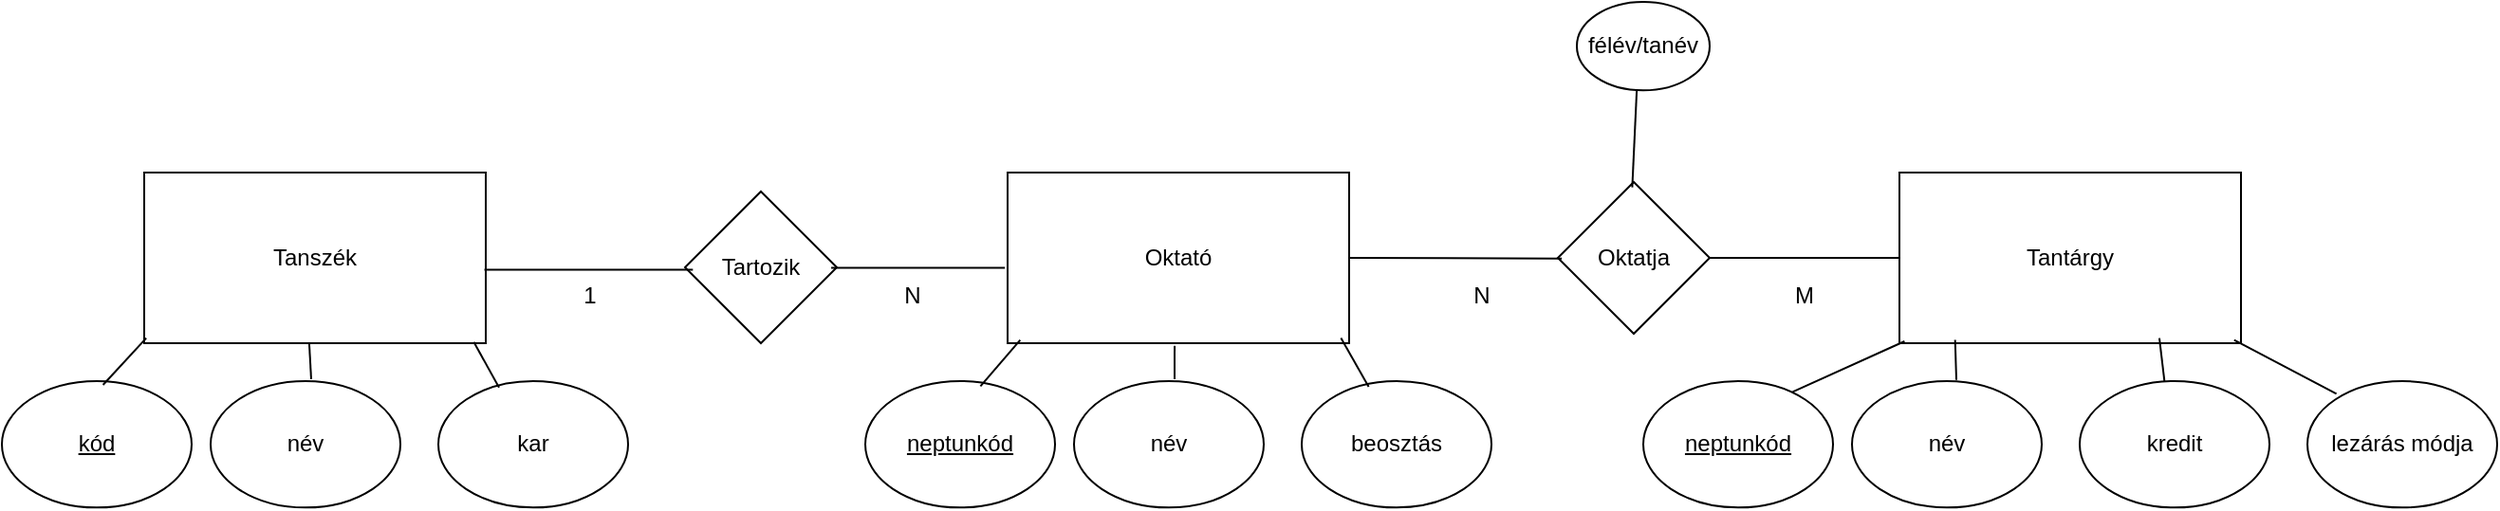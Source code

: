 <mxfile version="26.2.2">
  <diagram id="kgI-eFWLFzmAIh-XpEDJ" name="1 oldal">
    <mxGraphModel dx="2550" dy="919" grid="1" gridSize="10" guides="1" tooltips="1" connect="1" arrows="1" fold="1" page="1" pageScale="1" pageWidth="827" pageHeight="1169" math="0" shadow="0">
      <root>
        <mxCell id="0" />
        <mxCell id="1" parent="0" />
        <mxCell id="p3m-nX79J1ZoF5tqniAr-19" value="Tanszék" style="rounded=0;whiteSpace=wrap;html=1;" vertex="1" parent="1">
          <mxGeometry x="-115" y="550" width="180" height="90" as="geometry" />
        </mxCell>
        <mxCell id="p3m-nX79J1ZoF5tqniAr-20" value="Oktató" style="rounded=0;whiteSpace=wrap;html=1;" vertex="1" parent="1">
          <mxGeometry x="340" y="550" width="180" height="90" as="geometry" />
        </mxCell>
        <mxCell id="p3m-nX79J1ZoF5tqniAr-21" value="Tantárgy" style="rounded=0;whiteSpace=wrap;html=1;" vertex="1" parent="1">
          <mxGeometry x="810" y="550" width="180" height="90" as="geometry" />
        </mxCell>
        <mxCell id="p3m-nX79J1ZoF5tqniAr-22" value="&lt;u&gt;kód&lt;/u&gt;" style="ellipse;whiteSpace=wrap;html=1;" vertex="1" parent="1">
          <mxGeometry x="-190" y="660" width="100" height="66.67" as="geometry" />
        </mxCell>
        <mxCell id="p3m-nX79J1ZoF5tqniAr-23" value="név" style="ellipse;whiteSpace=wrap;html=1;" vertex="1" parent="1">
          <mxGeometry x="-80" y="660" width="100" height="66.67" as="geometry" />
        </mxCell>
        <mxCell id="p3m-nX79J1ZoF5tqniAr-24" value="kar" style="ellipse;whiteSpace=wrap;html=1;" vertex="1" parent="1">
          <mxGeometry x="40" y="660" width="100" height="66.67" as="geometry" />
        </mxCell>
        <mxCell id="p3m-nX79J1ZoF5tqniAr-28" value="&lt;u&gt;neptunkód&lt;/u&gt;" style="ellipse;whiteSpace=wrap;html=1;" vertex="1" parent="1">
          <mxGeometry x="675" y="660" width="100" height="66.67" as="geometry" />
        </mxCell>
        <mxCell id="p3m-nX79J1ZoF5tqniAr-29" value="név" style="ellipse;whiteSpace=wrap;html=1;" vertex="1" parent="1">
          <mxGeometry x="785" y="660" width="100" height="66.67" as="geometry" />
        </mxCell>
        <mxCell id="p3m-nX79J1ZoF5tqniAr-30" value="kredit" style="ellipse;whiteSpace=wrap;html=1;" vertex="1" parent="1">
          <mxGeometry x="905" y="660" width="100" height="66.67" as="geometry" />
        </mxCell>
        <mxCell id="p3m-nX79J1ZoF5tqniAr-31" value="&lt;u&gt;neptunkód&lt;/u&gt;" style="ellipse;whiteSpace=wrap;html=1;" vertex="1" parent="1">
          <mxGeometry x="265" y="660" width="100" height="66.67" as="geometry" />
        </mxCell>
        <mxCell id="p3m-nX79J1ZoF5tqniAr-32" value="név" style="ellipse;whiteSpace=wrap;html=1;" vertex="1" parent="1">
          <mxGeometry x="375" y="660" width="100" height="66.67" as="geometry" />
        </mxCell>
        <mxCell id="p3m-nX79J1ZoF5tqniAr-33" value="beosztás" style="ellipse;whiteSpace=wrap;html=1;" vertex="1" parent="1">
          <mxGeometry x="495" y="660" width="100" height="66.67" as="geometry" />
        </mxCell>
        <mxCell id="p3m-nX79J1ZoF5tqniAr-34" value="lezárás módja" style="ellipse;whiteSpace=wrap;html=1;" vertex="1" parent="1">
          <mxGeometry x="1025" y="660" width="100" height="66.67" as="geometry" />
        </mxCell>
        <mxCell id="p3m-nX79J1ZoF5tqniAr-35" value="" style="endArrow=none;html=1;rounded=0;entryX=0.006;entryY=0.97;entryDx=0;entryDy=0;entryPerimeter=0;exitX=0.533;exitY=0.03;exitDx=0;exitDy=0;exitPerimeter=0;" edge="1" parent="1" source="p3m-nX79J1ZoF5tqniAr-22" target="p3m-nX79J1ZoF5tqniAr-19">
          <mxGeometry width="50" height="50" relative="1" as="geometry">
            <mxPoint x="-165" y="680" as="sourcePoint" />
            <mxPoint x="-115" y="630" as="targetPoint" />
          </mxGeometry>
        </mxCell>
        <mxCell id="p3m-nX79J1ZoF5tqniAr-36" value="" style="endArrow=none;html=1;rounded=0;entryX=0.483;entryY=0.996;entryDx=0;entryDy=0;entryPerimeter=0;exitX=0.53;exitY=-0.015;exitDx=0;exitDy=0;exitPerimeter=0;" edge="1" parent="1" source="p3m-nX79J1ZoF5tqniAr-23" target="p3m-nX79J1ZoF5tqniAr-19">
          <mxGeometry width="50" height="50" relative="1" as="geometry">
            <mxPoint x="-50" y="665" as="sourcePoint" />
            <mxPoint x="-27" y="640" as="targetPoint" />
          </mxGeometry>
        </mxCell>
        <mxCell id="p3m-nX79J1ZoF5tqniAr-37" value="" style="endArrow=none;html=1;rounded=0;entryX=0.965;entryY=0.993;entryDx=0;entryDy=0;entryPerimeter=0;exitX=0.32;exitY=0.05;exitDx=0;exitDy=0;exitPerimeter=0;" edge="1" parent="1" source="p3m-nX79J1ZoF5tqniAr-24" target="p3m-nX79J1ZoF5tqniAr-19">
          <mxGeometry width="50" height="50" relative="1" as="geometry">
            <mxPoint x="51" y="659" as="sourcePoint" />
            <mxPoint x="50" y="640" as="targetPoint" />
          </mxGeometry>
        </mxCell>
        <mxCell id="p3m-nX79J1ZoF5tqniAr-38" value="" style="endArrow=none;html=1;rounded=0;entryX=0.037;entryY=0.981;entryDx=0;entryDy=0;entryPerimeter=0;exitX=0.607;exitY=0.04;exitDx=0;exitDy=0;exitPerimeter=0;" edge="1" parent="1" source="p3m-nX79J1ZoF5tqniAr-31" target="p3m-nX79J1ZoF5tqniAr-20">
          <mxGeometry width="50" height="50" relative="1" as="geometry">
            <mxPoint x="320.5" y="665" as="sourcePoint" />
            <mxPoint x="343.5" y="640" as="targetPoint" />
          </mxGeometry>
        </mxCell>
        <mxCell id="p3m-nX79J1ZoF5tqniAr-39" value="" style="endArrow=none;html=1;rounded=0;entryX=0.489;entryY=1.015;entryDx=0;entryDy=0;entryPerimeter=0;exitX=0.53;exitY=-0.015;exitDx=0;exitDy=0;exitPerimeter=0;" edge="1" parent="1" source="p3m-nX79J1ZoF5tqniAr-32" target="p3m-nX79J1ZoF5tqniAr-20">
          <mxGeometry width="50" height="50" relative="1" as="geometry">
            <mxPoint x="430.5" y="662" as="sourcePoint" />
            <mxPoint x="429.5" y="643" as="targetPoint" />
          </mxGeometry>
        </mxCell>
        <mxCell id="p3m-nX79J1ZoF5tqniAr-40" value="" style="endArrow=none;html=1;rounded=0;entryX=0.976;entryY=0.97;entryDx=0;entryDy=0;entryPerimeter=0;exitX=0.353;exitY=0.045;exitDx=0;exitDy=0;exitPerimeter=0;" edge="1" parent="1" source="p3m-nX79J1ZoF5tqniAr-33" target="p3m-nX79J1ZoF5tqniAr-20">
          <mxGeometry width="50" height="50" relative="1" as="geometry">
            <mxPoint x="529.5" y="666" as="sourcePoint" />
            <mxPoint x="516.5" y="642" as="targetPoint" />
          </mxGeometry>
        </mxCell>
        <mxCell id="p3m-nX79J1ZoF5tqniAr-41" value="" style="endArrow=none;html=1;rounded=0;entryX=0.015;entryY=0.989;entryDx=0;entryDy=0;entryPerimeter=0;exitX=0.787;exitY=0.085;exitDx=0;exitDy=0;exitPerimeter=0;" edge="1" parent="1" source="p3m-nX79J1ZoF5tqniAr-28" target="p3m-nX79J1ZoF5tqniAr-21">
          <mxGeometry width="50" height="50" relative="1" as="geometry">
            <mxPoint x="750" y="666" as="sourcePoint" />
            <mxPoint x="771" y="641" as="targetPoint" />
          </mxGeometry>
        </mxCell>
        <mxCell id="p3m-nX79J1ZoF5tqniAr-42" value="" style="endArrow=none;html=1;rounded=0;entryX=0.163;entryY=0.981;entryDx=0;entryDy=0;entryPerimeter=0;exitX=0.55;exitY=-0.01;exitDx=0;exitDy=0;exitPerimeter=0;" edge="1" parent="1" source="p3m-nX79J1ZoF5tqniAr-29" target="p3m-nX79J1ZoF5tqniAr-21">
          <mxGeometry width="50" height="50" relative="1" as="geometry">
            <mxPoint x="852" y="662" as="sourcePoint" />
            <mxPoint x="852" y="644" as="targetPoint" />
          </mxGeometry>
        </mxCell>
        <mxCell id="p3m-nX79J1ZoF5tqniAr-43" value="" style="endArrow=none;html=1;rounded=0;entryX=0.761;entryY=0.97;entryDx=0;entryDy=0;entryPerimeter=0;exitX=0.447;exitY=0.005;exitDx=0;exitDy=0;exitPerimeter=0;" edge="1" parent="1" source="p3m-nX79J1ZoF5tqniAr-30" target="p3m-nX79J1ZoF5tqniAr-21">
          <mxGeometry width="50" height="50" relative="1" as="geometry">
            <mxPoint x="954" y="666" as="sourcePoint" />
            <mxPoint x="940" y="640" as="targetPoint" />
          </mxGeometry>
        </mxCell>
        <mxCell id="p3m-nX79J1ZoF5tqniAr-44" value="" style="endArrow=none;html=1;rounded=0;entryX=0.98;entryY=0.981;entryDx=0;entryDy=0;entryPerimeter=0;exitX=0.153;exitY=0.1;exitDx=0;exitDy=0;exitPerimeter=0;" edge="1" parent="1" source="p3m-nX79J1ZoF5tqniAr-34" target="p3m-nX79J1ZoF5tqniAr-21">
          <mxGeometry width="50" height="50" relative="1" as="geometry">
            <mxPoint x="993" y="663" as="sourcePoint" />
            <mxPoint x="990" y="640" as="targetPoint" />
          </mxGeometry>
        </mxCell>
        <mxCell id="p3m-nX79J1ZoF5tqniAr-45" value="Tartozik" style="rhombus;whiteSpace=wrap;html=1;" vertex="1" parent="1">
          <mxGeometry x="170" y="560" width="80" height="80" as="geometry" />
        </mxCell>
        <mxCell id="p3m-nX79J1ZoF5tqniAr-46" value="Oktatja" style="rhombus;whiteSpace=wrap;html=1;" vertex="1" parent="1">
          <mxGeometry x="630" y="555" width="80" height="80" as="geometry" />
        </mxCell>
        <mxCell id="p3m-nX79J1ZoF5tqniAr-47" value="" style="endArrow=none;html=1;rounded=0;entryX=0.052;entryY=0.515;entryDx=0;entryDy=0;entryPerimeter=0;exitX=0.996;exitY=0.569;exitDx=0;exitDy=0;exitPerimeter=0;" edge="1" parent="1" source="p3m-nX79J1ZoF5tqniAr-19" target="p3m-nX79J1ZoF5tqniAr-45">
          <mxGeometry width="50" height="50" relative="1" as="geometry">
            <mxPoint x="65" y="585" as="sourcePoint" />
            <mxPoint x="115" y="535" as="targetPoint" />
          </mxGeometry>
        </mxCell>
        <mxCell id="p3m-nX79J1ZoF5tqniAr-48" value="" style="endArrow=none;html=1;rounded=0;entryX=-0.008;entryY=0.558;entryDx=0;entryDy=0;entryPerimeter=0;exitX=0.963;exitY=0.503;exitDx=0;exitDy=0;exitPerimeter=0;" edge="1" parent="1" source="p3m-nX79J1ZoF5tqniAr-45" target="p3m-nX79J1ZoF5tqniAr-20">
          <mxGeometry width="50" height="50" relative="1" as="geometry">
            <mxPoint x="257" y="608" as="sourcePoint" />
            <mxPoint x="365" y="611" as="targetPoint" />
          </mxGeometry>
        </mxCell>
        <mxCell id="p3m-nX79J1ZoF5tqniAr-49" value="1&lt;span style=&quot;color: rgba(0, 0, 0, 0); font-family: monospace; font-size: 0px; text-align: start; text-wrap-mode: nowrap;&quot;&gt;%3CmxGraphModel%3E%3Croot%3E%3CmxCell%20id%3D%220%22%2F%3E%3CmxCell%20id%3D%221%22%20parent%3D%220%22%2F%3E%3CmxCell%20id%3D%222%22%20value%3D%22%22%20style%3D%22endArrow%3Dnone%3Bhtml%3D1%3Brounded%3D0%3BentryX%3D0.064%3BentryY%3D0.515%3BentryDx%3D0%3BentryDy%3D0%3BentryPerimeter%3D0%3BexitX%3D1.009%3BexitY%3D0.537%3BexitDx%3D0%3BexitDy%3D0%3BexitPerimeter%3D0%3B%22%20edge%3D%221%22%20parent%3D%221%22%3E%3CmxGeometry%20width%3D%2250%22%20height%3D%2250%22%20relative%3D%221%22%20as%3D%22geometry%22%3E%3CmxPoint%20x%3D%2267%22%20y%3D%22598%22%20as%3D%22sourcePoint%22%2F%3E%3CmxPoint%20x%3D%22175%22%20y%3D%22601%22%20as%3D%22targetPoint%22%2F%3E%3C%2FmxGeometry%3E%3C%2FmxCell%3E%3C%2Froot%3E%3C%2FmxGraphModel%3E&lt;/span&gt;" style="text;html=1;align=center;verticalAlign=middle;whiteSpace=wrap;rounded=0;" vertex="1" parent="1">
          <mxGeometry x="90" y="600" width="60" height="30" as="geometry" />
        </mxCell>
        <mxCell id="p3m-nX79J1ZoF5tqniAr-50" value="N" style="text;html=1;align=center;verticalAlign=middle;whiteSpace=wrap;rounded=0;" vertex="1" parent="1">
          <mxGeometry x="260" y="600" width="60" height="30" as="geometry" />
        </mxCell>
        <mxCell id="p3m-nX79J1ZoF5tqniAr-51" value="N" style="text;html=1;align=center;verticalAlign=middle;whiteSpace=wrap;rounded=0;" vertex="1" parent="1">
          <mxGeometry x="560" y="600" width="60" height="30" as="geometry" />
        </mxCell>
        <mxCell id="p3m-nX79J1ZoF5tqniAr-52" value="M" style="text;html=1;align=center;verticalAlign=middle;whiteSpace=wrap;rounded=0;" vertex="1" parent="1">
          <mxGeometry x="730" y="600" width="60" height="30" as="geometry" />
        </mxCell>
        <mxCell id="p3m-nX79J1ZoF5tqniAr-53" value="" style="endArrow=none;html=1;rounded=0;entryX=0;entryY=0.5;entryDx=0;entryDy=0;exitX=1;exitY=0.5;exitDx=0;exitDy=0;" edge="1" parent="1" source="p3m-nX79J1ZoF5tqniAr-46" target="p3m-nX79J1ZoF5tqniAr-21">
          <mxGeometry width="50" height="50" relative="1" as="geometry">
            <mxPoint x="710" y="594.76" as="sourcePoint" />
            <mxPoint x="802" y="594.76" as="targetPoint" />
          </mxGeometry>
        </mxCell>
        <mxCell id="p3m-nX79J1ZoF5tqniAr-54" value="" style="endArrow=none;html=1;rounded=0;entryX=0.026;entryY=0.505;entryDx=0;entryDy=0;entryPerimeter=0;exitX=1;exitY=0.5;exitDx=0;exitDy=0;" edge="1" parent="1" source="p3m-nX79J1ZoF5tqniAr-20" target="p3m-nX79J1ZoF5tqniAr-46">
          <mxGeometry width="50" height="50" relative="1" as="geometry">
            <mxPoint x="538" y="594.76" as="sourcePoint" />
            <mxPoint x="630" y="594.76" as="targetPoint" />
          </mxGeometry>
        </mxCell>
        <mxCell id="p3m-nX79J1ZoF5tqniAr-55" value="félév/tanév" style="ellipse;whiteSpace=wrap;html=1;" vertex="1" parent="1">
          <mxGeometry x="640" y="460" width="70" height="46.67" as="geometry" />
        </mxCell>
        <mxCell id="p3m-nX79J1ZoF5tqniAr-56" value="" style="endArrow=none;html=1;rounded=0;exitX=0.49;exitY=0.035;exitDx=0;exitDy=0;exitPerimeter=0;entryX=0.451;entryY=0.999;entryDx=0;entryDy=0;entryPerimeter=0;" edge="1" parent="1" source="p3m-nX79J1ZoF5tqniAr-46" target="p3m-nX79J1ZoF5tqniAr-55">
          <mxGeometry width="50" height="50" relative="1" as="geometry">
            <mxPoint x="670" y="555" as="sourcePoint" />
            <mxPoint x="720" y="505" as="targetPoint" />
          </mxGeometry>
        </mxCell>
      </root>
    </mxGraphModel>
  </diagram>
</mxfile>
